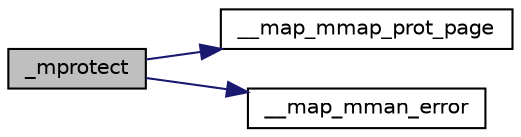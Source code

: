 digraph "_mprotect"
{
  edge [fontname="Helvetica",fontsize="10",labelfontname="Helvetica",labelfontsize="10"];
  node [fontname="Helvetica",fontsize="10",shape=record];
  rankdir="LR";
  Node18 [label="_mprotect",height=0.2,width=0.4,color="black", fillcolor="grey75", style="filled", fontcolor="black"];
  Node18 -> Node19 [color="midnightblue",fontsize="10",style="solid",fontname="Helvetica"];
  Node19 [label="__map_mmap_prot_page",height=0.2,width=0.4,color="black", fillcolor="white", style="filled",URL="$mman_8cpp.html#ae91013a4a002f51ba3fcb85619307a03"];
  Node18 -> Node20 [color="midnightblue",fontsize="10",style="solid",fontname="Helvetica"];
  Node20 [label="__map_mman_error",height=0.2,width=0.4,color="black", fillcolor="white", style="filled",URL="$mman_8cpp.html#a422015702721ddd248648a2ae507a2aa"];
}
